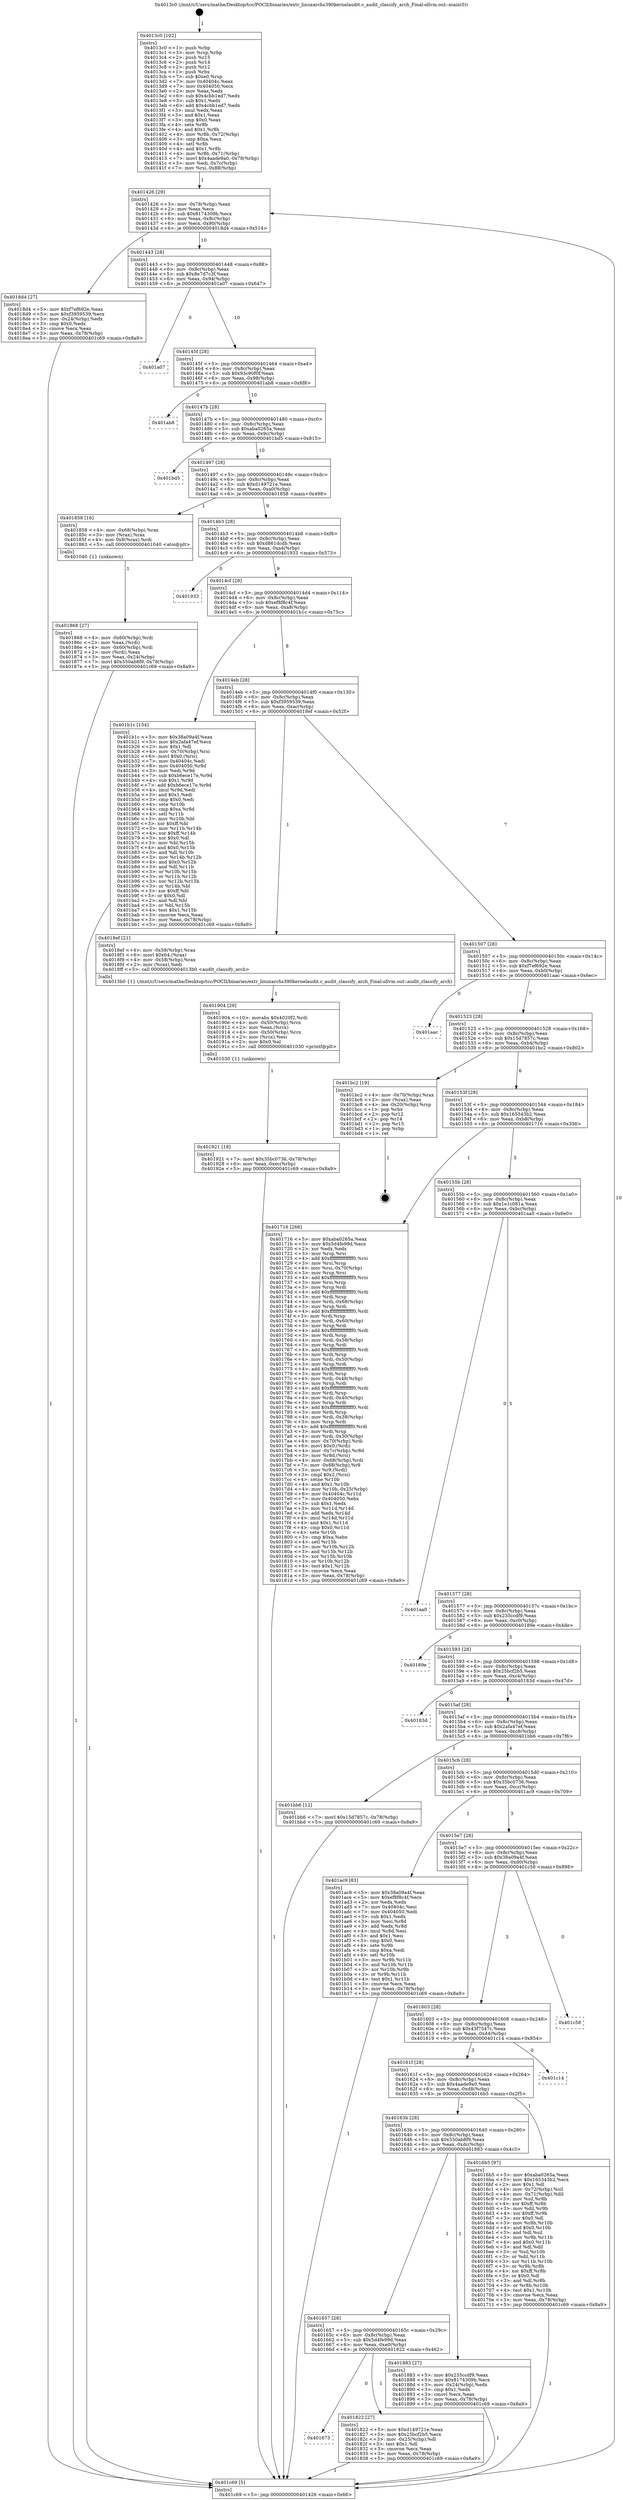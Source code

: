 digraph "0x4013c0" {
  label = "0x4013c0 (/mnt/c/Users/mathe/Desktop/tcc/POCII/binaries/extr_linuxarchs390kernelaudit.c_audit_classify_arch_Final-ollvm.out::main(0))"
  labelloc = "t"
  node[shape=record]

  Entry [label="",width=0.3,height=0.3,shape=circle,fillcolor=black,style=filled]
  "0x401426" [label="{
     0x401426 [29]\l
     | [instrs]\l
     &nbsp;&nbsp;0x401426 \<+3\>: mov -0x78(%rbp),%eax\l
     &nbsp;&nbsp;0x401429 \<+2\>: mov %eax,%ecx\l
     &nbsp;&nbsp;0x40142b \<+6\>: sub $0x8174309b,%ecx\l
     &nbsp;&nbsp;0x401431 \<+6\>: mov %eax,-0x8c(%rbp)\l
     &nbsp;&nbsp;0x401437 \<+6\>: mov %ecx,-0x90(%rbp)\l
     &nbsp;&nbsp;0x40143d \<+6\>: je 00000000004018d4 \<main+0x514\>\l
  }"]
  "0x4018d4" [label="{
     0x4018d4 [27]\l
     | [instrs]\l
     &nbsp;&nbsp;0x4018d4 \<+5\>: mov $0xf7ef692e,%eax\l
     &nbsp;&nbsp;0x4018d9 \<+5\>: mov $0xf3959539,%ecx\l
     &nbsp;&nbsp;0x4018de \<+3\>: mov -0x24(%rbp),%edx\l
     &nbsp;&nbsp;0x4018e1 \<+3\>: cmp $0x0,%edx\l
     &nbsp;&nbsp;0x4018e4 \<+3\>: cmove %ecx,%eax\l
     &nbsp;&nbsp;0x4018e7 \<+3\>: mov %eax,-0x78(%rbp)\l
     &nbsp;&nbsp;0x4018ea \<+5\>: jmp 0000000000401c69 \<main+0x8a9\>\l
  }"]
  "0x401443" [label="{
     0x401443 [28]\l
     | [instrs]\l
     &nbsp;&nbsp;0x401443 \<+5\>: jmp 0000000000401448 \<main+0x88\>\l
     &nbsp;&nbsp;0x401448 \<+6\>: mov -0x8c(%rbp),%eax\l
     &nbsp;&nbsp;0x40144e \<+5\>: sub $0x8e7d7c3f,%eax\l
     &nbsp;&nbsp;0x401453 \<+6\>: mov %eax,-0x94(%rbp)\l
     &nbsp;&nbsp;0x401459 \<+6\>: je 0000000000401a07 \<main+0x647\>\l
  }"]
  Exit [label="",width=0.3,height=0.3,shape=circle,fillcolor=black,style=filled,peripheries=2]
  "0x401a07" [label="{
     0x401a07\l
  }", style=dashed]
  "0x40145f" [label="{
     0x40145f [28]\l
     | [instrs]\l
     &nbsp;&nbsp;0x40145f \<+5\>: jmp 0000000000401464 \<main+0xa4\>\l
     &nbsp;&nbsp;0x401464 \<+6\>: mov -0x8c(%rbp),%eax\l
     &nbsp;&nbsp;0x40146a \<+5\>: sub $0x93c90f0f,%eax\l
     &nbsp;&nbsp;0x40146f \<+6\>: mov %eax,-0x98(%rbp)\l
     &nbsp;&nbsp;0x401475 \<+6\>: je 0000000000401ab8 \<main+0x6f8\>\l
  }"]
  "0x401921" [label="{
     0x401921 [18]\l
     | [instrs]\l
     &nbsp;&nbsp;0x401921 \<+7\>: movl $0x35bc0736,-0x78(%rbp)\l
     &nbsp;&nbsp;0x401928 \<+6\>: mov %eax,-0xec(%rbp)\l
     &nbsp;&nbsp;0x40192e \<+5\>: jmp 0000000000401c69 \<main+0x8a9\>\l
  }"]
  "0x401ab8" [label="{
     0x401ab8\l
  }", style=dashed]
  "0x40147b" [label="{
     0x40147b [28]\l
     | [instrs]\l
     &nbsp;&nbsp;0x40147b \<+5\>: jmp 0000000000401480 \<main+0xc0\>\l
     &nbsp;&nbsp;0x401480 \<+6\>: mov -0x8c(%rbp),%eax\l
     &nbsp;&nbsp;0x401486 \<+5\>: sub $0xaba0265a,%eax\l
     &nbsp;&nbsp;0x40148b \<+6\>: mov %eax,-0x9c(%rbp)\l
     &nbsp;&nbsp;0x401491 \<+6\>: je 0000000000401bd5 \<main+0x815\>\l
  }"]
  "0x401904" [label="{
     0x401904 [29]\l
     | [instrs]\l
     &nbsp;&nbsp;0x401904 \<+10\>: movabs $0x4020f2,%rdi\l
     &nbsp;&nbsp;0x40190e \<+4\>: mov -0x50(%rbp),%rcx\l
     &nbsp;&nbsp;0x401912 \<+2\>: mov %eax,(%rcx)\l
     &nbsp;&nbsp;0x401914 \<+4\>: mov -0x50(%rbp),%rcx\l
     &nbsp;&nbsp;0x401918 \<+2\>: mov (%rcx),%esi\l
     &nbsp;&nbsp;0x40191a \<+2\>: mov $0x0,%al\l
     &nbsp;&nbsp;0x40191c \<+5\>: call 0000000000401030 \<printf@plt\>\l
     | [calls]\l
     &nbsp;&nbsp;0x401030 \{1\} (unknown)\l
  }"]
  "0x401bd5" [label="{
     0x401bd5\l
  }", style=dashed]
  "0x401497" [label="{
     0x401497 [28]\l
     | [instrs]\l
     &nbsp;&nbsp;0x401497 \<+5\>: jmp 000000000040149c \<main+0xdc\>\l
     &nbsp;&nbsp;0x40149c \<+6\>: mov -0x8c(%rbp),%eax\l
     &nbsp;&nbsp;0x4014a2 \<+5\>: sub $0xd149721e,%eax\l
     &nbsp;&nbsp;0x4014a7 \<+6\>: mov %eax,-0xa0(%rbp)\l
     &nbsp;&nbsp;0x4014ad \<+6\>: je 0000000000401858 \<main+0x498\>\l
  }"]
  "0x401868" [label="{
     0x401868 [27]\l
     | [instrs]\l
     &nbsp;&nbsp;0x401868 \<+4\>: mov -0x60(%rbp),%rdi\l
     &nbsp;&nbsp;0x40186c \<+2\>: mov %eax,(%rdi)\l
     &nbsp;&nbsp;0x40186e \<+4\>: mov -0x60(%rbp),%rdi\l
     &nbsp;&nbsp;0x401872 \<+2\>: mov (%rdi),%eax\l
     &nbsp;&nbsp;0x401874 \<+3\>: mov %eax,-0x24(%rbp)\l
     &nbsp;&nbsp;0x401877 \<+7\>: movl $0x550ab8f9,-0x78(%rbp)\l
     &nbsp;&nbsp;0x40187e \<+5\>: jmp 0000000000401c69 \<main+0x8a9\>\l
  }"]
  "0x401858" [label="{
     0x401858 [16]\l
     | [instrs]\l
     &nbsp;&nbsp;0x401858 \<+4\>: mov -0x68(%rbp),%rax\l
     &nbsp;&nbsp;0x40185c \<+3\>: mov (%rax),%rax\l
     &nbsp;&nbsp;0x40185f \<+4\>: mov 0x8(%rax),%rdi\l
     &nbsp;&nbsp;0x401863 \<+5\>: call 0000000000401040 \<atoi@plt\>\l
     | [calls]\l
     &nbsp;&nbsp;0x401040 \{1\} (unknown)\l
  }"]
  "0x4014b3" [label="{
     0x4014b3 [28]\l
     | [instrs]\l
     &nbsp;&nbsp;0x4014b3 \<+5\>: jmp 00000000004014b8 \<main+0xf8\>\l
     &nbsp;&nbsp;0x4014b8 \<+6\>: mov -0x8c(%rbp),%eax\l
     &nbsp;&nbsp;0x4014be \<+5\>: sub $0xd861dcdb,%eax\l
     &nbsp;&nbsp;0x4014c3 \<+6\>: mov %eax,-0xa4(%rbp)\l
     &nbsp;&nbsp;0x4014c9 \<+6\>: je 0000000000401933 \<main+0x573\>\l
  }"]
  "0x401673" [label="{
     0x401673\l
  }", style=dashed]
  "0x401933" [label="{
     0x401933\l
  }", style=dashed]
  "0x4014cf" [label="{
     0x4014cf [28]\l
     | [instrs]\l
     &nbsp;&nbsp;0x4014cf \<+5\>: jmp 00000000004014d4 \<main+0x114\>\l
     &nbsp;&nbsp;0x4014d4 \<+6\>: mov -0x8c(%rbp),%eax\l
     &nbsp;&nbsp;0x4014da \<+5\>: sub $0xef8f8c4f,%eax\l
     &nbsp;&nbsp;0x4014df \<+6\>: mov %eax,-0xa8(%rbp)\l
     &nbsp;&nbsp;0x4014e5 \<+6\>: je 0000000000401b1c \<main+0x75c\>\l
  }"]
  "0x401822" [label="{
     0x401822 [27]\l
     | [instrs]\l
     &nbsp;&nbsp;0x401822 \<+5\>: mov $0xd149721e,%eax\l
     &nbsp;&nbsp;0x401827 \<+5\>: mov $0x25bcf2b5,%ecx\l
     &nbsp;&nbsp;0x40182c \<+3\>: mov -0x25(%rbp),%dl\l
     &nbsp;&nbsp;0x40182f \<+3\>: test $0x1,%dl\l
     &nbsp;&nbsp;0x401832 \<+3\>: cmovne %ecx,%eax\l
     &nbsp;&nbsp;0x401835 \<+3\>: mov %eax,-0x78(%rbp)\l
     &nbsp;&nbsp;0x401838 \<+5\>: jmp 0000000000401c69 \<main+0x8a9\>\l
  }"]
  "0x401b1c" [label="{
     0x401b1c [154]\l
     | [instrs]\l
     &nbsp;&nbsp;0x401b1c \<+5\>: mov $0x38a09a4f,%eax\l
     &nbsp;&nbsp;0x401b21 \<+5\>: mov $0x2afa47ef,%ecx\l
     &nbsp;&nbsp;0x401b26 \<+2\>: mov $0x1,%dl\l
     &nbsp;&nbsp;0x401b28 \<+4\>: mov -0x70(%rbp),%rsi\l
     &nbsp;&nbsp;0x401b2c \<+6\>: movl $0x0,(%rsi)\l
     &nbsp;&nbsp;0x401b32 \<+7\>: mov 0x40404c,%edi\l
     &nbsp;&nbsp;0x401b39 \<+8\>: mov 0x404050,%r8d\l
     &nbsp;&nbsp;0x401b41 \<+3\>: mov %edi,%r9d\l
     &nbsp;&nbsp;0x401b44 \<+7\>: sub $0xb6ece17e,%r9d\l
     &nbsp;&nbsp;0x401b4b \<+4\>: sub $0x1,%r9d\l
     &nbsp;&nbsp;0x401b4f \<+7\>: add $0xb6ece17e,%r9d\l
     &nbsp;&nbsp;0x401b56 \<+4\>: imul %r9d,%edi\l
     &nbsp;&nbsp;0x401b5a \<+3\>: and $0x1,%edi\l
     &nbsp;&nbsp;0x401b5d \<+3\>: cmp $0x0,%edi\l
     &nbsp;&nbsp;0x401b60 \<+4\>: sete %r10b\l
     &nbsp;&nbsp;0x401b64 \<+4\>: cmp $0xa,%r8d\l
     &nbsp;&nbsp;0x401b68 \<+4\>: setl %r11b\l
     &nbsp;&nbsp;0x401b6c \<+3\>: mov %r10b,%bl\l
     &nbsp;&nbsp;0x401b6f \<+3\>: xor $0xff,%bl\l
     &nbsp;&nbsp;0x401b72 \<+3\>: mov %r11b,%r14b\l
     &nbsp;&nbsp;0x401b75 \<+4\>: xor $0xff,%r14b\l
     &nbsp;&nbsp;0x401b79 \<+3\>: xor $0x0,%dl\l
     &nbsp;&nbsp;0x401b7c \<+3\>: mov %bl,%r15b\l
     &nbsp;&nbsp;0x401b7f \<+4\>: and $0x0,%r15b\l
     &nbsp;&nbsp;0x401b83 \<+3\>: and %dl,%r10b\l
     &nbsp;&nbsp;0x401b86 \<+3\>: mov %r14b,%r12b\l
     &nbsp;&nbsp;0x401b89 \<+4\>: and $0x0,%r12b\l
     &nbsp;&nbsp;0x401b8d \<+3\>: and %dl,%r11b\l
     &nbsp;&nbsp;0x401b90 \<+3\>: or %r10b,%r15b\l
     &nbsp;&nbsp;0x401b93 \<+3\>: or %r11b,%r12b\l
     &nbsp;&nbsp;0x401b96 \<+3\>: xor %r12b,%r15b\l
     &nbsp;&nbsp;0x401b99 \<+3\>: or %r14b,%bl\l
     &nbsp;&nbsp;0x401b9c \<+3\>: xor $0xff,%bl\l
     &nbsp;&nbsp;0x401b9f \<+3\>: or $0x0,%dl\l
     &nbsp;&nbsp;0x401ba2 \<+2\>: and %dl,%bl\l
     &nbsp;&nbsp;0x401ba4 \<+3\>: or %bl,%r15b\l
     &nbsp;&nbsp;0x401ba7 \<+4\>: test $0x1,%r15b\l
     &nbsp;&nbsp;0x401bab \<+3\>: cmovne %ecx,%eax\l
     &nbsp;&nbsp;0x401bae \<+3\>: mov %eax,-0x78(%rbp)\l
     &nbsp;&nbsp;0x401bb1 \<+5\>: jmp 0000000000401c69 \<main+0x8a9\>\l
  }"]
  "0x4014eb" [label="{
     0x4014eb [28]\l
     | [instrs]\l
     &nbsp;&nbsp;0x4014eb \<+5\>: jmp 00000000004014f0 \<main+0x130\>\l
     &nbsp;&nbsp;0x4014f0 \<+6\>: mov -0x8c(%rbp),%eax\l
     &nbsp;&nbsp;0x4014f6 \<+5\>: sub $0xf3959539,%eax\l
     &nbsp;&nbsp;0x4014fb \<+6\>: mov %eax,-0xac(%rbp)\l
     &nbsp;&nbsp;0x401501 \<+6\>: je 00000000004018ef \<main+0x52f\>\l
  }"]
  "0x401657" [label="{
     0x401657 [28]\l
     | [instrs]\l
     &nbsp;&nbsp;0x401657 \<+5\>: jmp 000000000040165c \<main+0x29c\>\l
     &nbsp;&nbsp;0x40165c \<+6\>: mov -0x8c(%rbp),%eax\l
     &nbsp;&nbsp;0x401662 \<+5\>: sub $0x5d4fe99d,%eax\l
     &nbsp;&nbsp;0x401667 \<+6\>: mov %eax,-0xe0(%rbp)\l
     &nbsp;&nbsp;0x40166d \<+6\>: je 0000000000401822 \<main+0x462\>\l
  }"]
  "0x4018ef" [label="{
     0x4018ef [21]\l
     | [instrs]\l
     &nbsp;&nbsp;0x4018ef \<+4\>: mov -0x58(%rbp),%rax\l
     &nbsp;&nbsp;0x4018f3 \<+6\>: movl $0x64,(%rax)\l
     &nbsp;&nbsp;0x4018f9 \<+4\>: mov -0x58(%rbp),%rax\l
     &nbsp;&nbsp;0x4018fd \<+2\>: mov (%rax),%edi\l
     &nbsp;&nbsp;0x4018ff \<+5\>: call 00000000004013b0 \<audit_classify_arch\>\l
     | [calls]\l
     &nbsp;&nbsp;0x4013b0 \{1\} (/mnt/c/Users/mathe/Desktop/tcc/POCII/binaries/extr_linuxarchs390kernelaudit.c_audit_classify_arch_Final-ollvm.out::audit_classify_arch)\l
  }"]
  "0x401507" [label="{
     0x401507 [28]\l
     | [instrs]\l
     &nbsp;&nbsp;0x401507 \<+5\>: jmp 000000000040150c \<main+0x14c\>\l
     &nbsp;&nbsp;0x40150c \<+6\>: mov -0x8c(%rbp),%eax\l
     &nbsp;&nbsp;0x401512 \<+5\>: sub $0xf7ef692e,%eax\l
     &nbsp;&nbsp;0x401517 \<+6\>: mov %eax,-0xb0(%rbp)\l
     &nbsp;&nbsp;0x40151d \<+6\>: je 0000000000401aac \<main+0x6ec\>\l
  }"]
  "0x401883" [label="{
     0x401883 [27]\l
     | [instrs]\l
     &nbsp;&nbsp;0x401883 \<+5\>: mov $0x235ccdf9,%eax\l
     &nbsp;&nbsp;0x401888 \<+5\>: mov $0x8174309b,%ecx\l
     &nbsp;&nbsp;0x40188d \<+3\>: mov -0x24(%rbp),%edx\l
     &nbsp;&nbsp;0x401890 \<+3\>: cmp $0x1,%edx\l
     &nbsp;&nbsp;0x401893 \<+3\>: cmovl %ecx,%eax\l
     &nbsp;&nbsp;0x401896 \<+3\>: mov %eax,-0x78(%rbp)\l
     &nbsp;&nbsp;0x401899 \<+5\>: jmp 0000000000401c69 \<main+0x8a9\>\l
  }"]
  "0x401aac" [label="{
     0x401aac\l
  }", style=dashed]
  "0x401523" [label="{
     0x401523 [28]\l
     | [instrs]\l
     &nbsp;&nbsp;0x401523 \<+5\>: jmp 0000000000401528 \<main+0x168\>\l
     &nbsp;&nbsp;0x401528 \<+6\>: mov -0x8c(%rbp),%eax\l
     &nbsp;&nbsp;0x40152e \<+5\>: sub $0x15d7857c,%eax\l
     &nbsp;&nbsp;0x401533 \<+6\>: mov %eax,-0xb4(%rbp)\l
     &nbsp;&nbsp;0x401539 \<+6\>: je 0000000000401bc2 \<main+0x802\>\l
  }"]
  "0x4013c0" [label="{
     0x4013c0 [102]\l
     | [instrs]\l
     &nbsp;&nbsp;0x4013c0 \<+1\>: push %rbp\l
     &nbsp;&nbsp;0x4013c1 \<+3\>: mov %rsp,%rbp\l
     &nbsp;&nbsp;0x4013c4 \<+2\>: push %r15\l
     &nbsp;&nbsp;0x4013c6 \<+2\>: push %r14\l
     &nbsp;&nbsp;0x4013c8 \<+2\>: push %r12\l
     &nbsp;&nbsp;0x4013ca \<+1\>: push %rbx\l
     &nbsp;&nbsp;0x4013cb \<+7\>: sub $0xe0,%rsp\l
     &nbsp;&nbsp;0x4013d2 \<+7\>: mov 0x40404c,%eax\l
     &nbsp;&nbsp;0x4013d9 \<+7\>: mov 0x404050,%ecx\l
     &nbsp;&nbsp;0x4013e0 \<+2\>: mov %eax,%edx\l
     &nbsp;&nbsp;0x4013e2 \<+6\>: sub $0x4cbb1ed7,%edx\l
     &nbsp;&nbsp;0x4013e8 \<+3\>: sub $0x1,%edx\l
     &nbsp;&nbsp;0x4013eb \<+6\>: add $0x4cbb1ed7,%edx\l
     &nbsp;&nbsp;0x4013f1 \<+3\>: imul %edx,%eax\l
     &nbsp;&nbsp;0x4013f4 \<+3\>: and $0x1,%eax\l
     &nbsp;&nbsp;0x4013f7 \<+3\>: cmp $0x0,%eax\l
     &nbsp;&nbsp;0x4013fa \<+4\>: sete %r8b\l
     &nbsp;&nbsp;0x4013fe \<+4\>: and $0x1,%r8b\l
     &nbsp;&nbsp;0x401402 \<+4\>: mov %r8b,-0x72(%rbp)\l
     &nbsp;&nbsp;0x401406 \<+3\>: cmp $0xa,%ecx\l
     &nbsp;&nbsp;0x401409 \<+4\>: setl %r8b\l
     &nbsp;&nbsp;0x40140d \<+4\>: and $0x1,%r8b\l
     &nbsp;&nbsp;0x401411 \<+4\>: mov %r8b,-0x71(%rbp)\l
     &nbsp;&nbsp;0x401415 \<+7\>: movl $0x4aade9a0,-0x78(%rbp)\l
     &nbsp;&nbsp;0x40141c \<+3\>: mov %edi,-0x7c(%rbp)\l
     &nbsp;&nbsp;0x40141f \<+7\>: mov %rsi,-0x88(%rbp)\l
  }"]
  "0x401bc2" [label="{
     0x401bc2 [19]\l
     | [instrs]\l
     &nbsp;&nbsp;0x401bc2 \<+4\>: mov -0x70(%rbp),%rax\l
     &nbsp;&nbsp;0x401bc6 \<+2\>: mov (%rax),%eax\l
     &nbsp;&nbsp;0x401bc8 \<+4\>: lea -0x20(%rbp),%rsp\l
     &nbsp;&nbsp;0x401bcc \<+1\>: pop %rbx\l
     &nbsp;&nbsp;0x401bcd \<+2\>: pop %r12\l
     &nbsp;&nbsp;0x401bcf \<+2\>: pop %r14\l
     &nbsp;&nbsp;0x401bd1 \<+2\>: pop %r15\l
     &nbsp;&nbsp;0x401bd3 \<+1\>: pop %rbp\l
     &nbsp;&nbsp;0x401bd4 \<+1\>: ret\l
  }"]
  "0x40153f" [label="{
     0x40153f [28]\l
     | [instrs]\l
     &nbsp;&nbsp;0x40153f \<+5\>: jmp 0000000000401544 \<main+0x184\>\l
     &nbsp;&nbsp;0x401544 \<+6\>: mov -0x8c(%rbp),%eax\l
     &nbsp;&nbsp;0x40154a \<+5\>: sub $0x165343b2,%eax\l
     &nbsp;&nbsp;0x40154f \<+6\>: mov %eax,-0xb8(%rbp)\l
     &nbsp;&nbsp;0x401555 \<+6\>: je 0000000000401716 \<main+0x356\>\l
  }"]
  "0x401c69" [label="{
     0x401c69 [5]\l
     | [instrs]\l
     &nbsp;&nbsp;0x401c69 \<+5\>: jmp 0000000000401426 \<main+0x66\>\l
  }"]
  "0x401716" [label="{
     0x401716 [268]\l
     | [instrs]\l
     &nbsp;&nbsp;0x401716 \<+5\>: mov $0xaba0265a,%eax\l
     &nbsp;&nbsp;0x40171b \<+5\>: mov $0x5d4fe99d,%ecx\l
     &nbsp;&nbsp;0x401720 \<+2\>: xor %edx,%edx\l
     &nbsp;&nbsp;0x401722 \<+3\>: mov %rsp,%rsi\l
     &nbsp;&nbsp;0x401725 \<+4\>: add $0xfffffffffffffff0,%rsi\l
     &nbsp;&nbsp;0x401729 \<+3\>: mov %rsi,%rsp\l
     &nbsp;&nbsp;0x40172c \<+4\>: mov %rsi,-0x70(%rbp)\l
     &nbsp;&nbsp;0x401730 \<+3\>: mov %rsp,%rsi\l
     &nbsp;&nbsp;0x401733 \<+4\>: add $0xfffffffffffffff0,%rsi\l
     &nbsp;&nbsp;0x401737 \<+3\>: mov %rsi,%rsp\l
     &nbsp;&nbsp;0x40173a \<+3\>: mov %rsp,%rdi\l
     &nbsp;&nbsp;0x40173d \<+4\>: add $0xfffffffffffffff0,%rdi\l
     &nbsp;&nbsp;0x401741 \<+3\>: mov %rdi,%rsp\l
     &nbsp;&nbsp;0x401744 \<+4\>: mov %rdi,-0x68(%rbp)\l
     &nbsp;&nbsp;0x401748 \<+3\>: mov %rsp,%rdi\l
     &nbsp;&nbsp;0x40174b \<+4\>: add $0xfffffffffffffff0,%rdi\l
     &nbsp;&nbsp;0x40174f \<+3\>: mov %rdi,%rsp\l
     &nbsp;&nbsp;0x401752 \<+4\>: mov %rdi,-0x60(%rbp)\l
     &nbsp;&nbsp;0x401756 \<+3\>: mov %rsp,%rdi\l
     &nbsp;&nbsp;0x401759 \<+4\>: add $0xfffffffffffffff0,%rdi\l
     &nbsp;&nbsp;0x40175d \<+3\>: mov %rdi,%rsp\l
     &nbsp;&nbsp;0x401760 \<+4\>: mov %rdi,-0x58(%rbp)\l
     &nbsp;&nbsp;0x401764 \<+3\>: mov %rsp,%rdi\l
     &nbsp;&nbsp;0x401767 \<+4\>: add $0xfffffffffffffff0,%rdi\l
     &nbsp;&nbsp;0x40176b \<+3\>: mov %rdi,%rsp\l
     &nbsp;&nbsp;0x40176e \<+4\>: mov %rdi,-0x50(%rbp)\l
     &nbsp;&nbsp;0x401772 \<+3\>: mov %rsp,%rdi\l
     &nbsp;&nbsp;0x401775 \<+4\>: add $0xfffffffffffffff0,%rdi\l
     &nbsp;&nbsp;0x401779 \<+3\>: mov %rdi,%rsp\l
     &nbsp;&nbsp;0x40177c \<+4\>: mov %rdi,-0x48(%rbp)\l
     &nbsp;&nbsp;0x401780 \<+3\>: mov %rsp,%rdi\l
     &nbsp;&nbsp;0x401783 \<+4\>: add $0xfffffffffffffff0,%rdi\l
     &nbsp;&nbsp;0x401787 \<+3\>: mov %rdi,%rsp\l
     &nbsp;&nbsp;0x40178a \<+4\>: mov %rdi,-0x40(%rbp)\l
     &nbsp;&nbsp;0x40178e \<+3\>: mov %rsp,%rdi\l
     &nbsp;&nbsp;0x401791 \<+4\>: add $0xfffffffffffffff0,%rdi\l
     &nbsp;&nbsp;0x401795 \<+3\>: mov %rdi,%rsp\l
     &nbsp;&nbsp;0x401798 \<+4\>: mov %rdi,-0x38(%rbp)\l
     &nbsp;&nbsp;0x40179c \<+3\>: mov %rsp,%rdi\l
     &nbsp;&nbsp;0x40179f \<+4\>: add $0xfffffffffffffff0,%rdi\l
     &nbsp;&nbsp;0x4017a3 \<+3\>: mov %rdi,%rsp\l
     &nbsp;&nbsp;0x4017a6 \<+4\>: mov %rdi,-0x30(%rbp)\l
     &nbsp;&nbsp;0x4017aa \<+4\>: mov -0x70(%rbp),%rdi\l
     &nbsp;&nbsp;0x4017ae \<+6\>: movl $0x0,(%rdi)\l
     &nbsp;&nbsp;0x4017b4 \<+4\>: mov -0x7c(%rbp),%r8d\l
     &nbsp;&nbsp;0x4017b8 \<+3\>: mov %r8d,(%rsi)\l
     &nbsp;&nbsp;0x4017bb \<+4\>: mov -0x68(%rbp),%rdi\l
     &nbsp;&nbsp;0x4017bf \<+7\>: mov -0x88(%rbp),%r9\l
     &nbsp;&nbsp;0x4017c6 \<+3\>: mov %r9,(%rdi)\l
     &nbsp;&nbsp;0x4017c9 \<+3\>: cmpl $0x2,(%rsi)\l
     &nbsp;&nbsp;0x4017cc \<+4\>: setne %r10b\l
     &nbsp;&nbsp;0x4017d0 \<+4\>: and $0x1,%r10b\l
     &nbsp;&nbsp;0x4017d4 \<+4\>: mov %r10b,-0x25(%rbp)\l
     &nbsp;&nbsp;0x4017d8 \<+8\>: mov 0x40404c,%r11d\l
     &nbsp;&nbsp;0x4017e0 \<+7\>: mov 0x404050,%ebx\l
     &nbsp;&nbsp;0x4017e7 \<+3\>: sub $0x1,%edx\l
     &nbsp;&nbsp;0x4017ea \<+3\>: mov %r11d,%r14d\l
     &nbsp;&nbsp;0x4017ed \<+3\>: add %edx,%r14d\l
     &nbsp;&nbsp;0x4017f0 \<+4\>: imul %r14d,%r11d\l
     &nbsp;&nbsp;0x4017f4 \<+4\>: and $0x1,%r11d\l
     &nbsp;&nbsp;0x4017f8 \<+4\>: cmp $0x0,%r11d\l
     &nbsp;&nbsp;0x4017fc \<+4\>: sete %r10b\l
     &nbsp;&nbsp;0x401800 \<+3\>: cmp $0xa,%ebx\l
     &nbsp;&nbsp;0x401803 \<+4\>: setl %r15b\l
     &nbsp;&nbsp;0x401807 \<+3\>: mov %r10b,%r12b\l
     &nbsp;&nbsp;0x40180a \<+3\>: and %r15b,%r12b\l
     &nbsp;&nbsp;0x40180d \<+3\>: xor %r15b,%r10b\l
     &nbsp;&nbsp;0x401810 \<+3\>: or %r10b,%r12b\l
     &nbsp;&nbsp;0x401813 \<+4\>: test $0x1,%r12b\l
     &nbsp;&nbsp;0x401817 \<+3\>: cmovne %ecx,%eax\l
     &nbsp;&nbsp;0x40181a \<+3\>: mov %eax,-0x78(%rbp)\l
     &nbsp;&nbsp;0x40181d \<+5\>: jmp 0000000000401c69 \<main+0x8a9\>\l
  }"]
  "0x40155b" [label="{
     0x40155b [28]\l
     | [instrs]\l
     &nbsp;&nbsp;0x40155b \<+5\>: jmp 0000000000401560 \<main+0x1a0\>\l
     &nbsp;&nbsp;0x401560 \<+6\>: mov -0x8c(%rbp),%eax\l
     &nbsp;&nbsp;0x401566 \<+5\>: sub $0x1e1c081a,%eax\l
     &nbsp;&nbsp;0x40156b \<+6\>: mov %eax,-0xbc(%rbp)\l
     &nbsp;&nbsp;0x401571 \<+6\>: je 0000000000401aa0 \<main+0x6e0\>\l
  }"]
  "0x40163b" [label="{
     0x40163b [28]\l
     | [instrs]\l
     &nbsp;&nbsp;0x40163b \<+5\>: jmp 0000000000401640 \<main+0x280\>\l
     &nbsp;&nbsp;0x401640 \<+6\>: mov -0x8c(%rbp),%eax\l
     &nbsp;&nbsp;0x401646 \<+5\>: sub $0x550ab8f9,%eax\l
     &nbsp;&nbsp;0x40164b \<+6\>: mov %eax,-0xdc(%rbp)\l
     &nbsp;&nbsp;0x401651 \<+6\>: je 0000000000401883 \<main+0x4c3\>\l
  }"]
  "0x401aa0" [label="{
     0x401aa0\l
  }", style=dashed]
  "0x401577" [label="{
     0x401577 [28]\l
     | [instrs]\l
     &nbsp;&nbsp;0x401577 \<+5\>: jmp 000000000040157c \<main+0x1bc\>\l
     &nbsp;&nbsp;0x40157c \<+6\>: mov -0x8c(%rbp),%eax\l
     &nbsp;&nbsp;0x401582 \<+5\>: sub $0x235ccdf9,%eax\l
     &nbsp;&nbsp;0x401587 \<+6\>: mov %eax,-0xc0(%rbp)\l
     &nbsp;&nbsp;0x40158d \<+6\>: je 000000000040189e \<main+0x4de\>\l
  }"]
  "0x4016b5" [label="{
     0x4016b5 [97]\l
     | [instrs]\l
     &nbsp;&nbsp;0x4016b5 \<+5\>: mov $0xaba0265a,%eax\l
     &nbsp;&nbsp;0x4016ba \<+5\>: mov $0x165343b2,%ecx\l
     &nbsp;&nbsp;0x4016bf \<+2\>: mov $0x1,%dl\l
     &nbsp;&nbsp;0x4016c1 \<+4\>: mov -0x72(%rbp),%sil\l
     &nbsp;&nbsp;0x4016c5 \<+4\>: mov -0x71(%rbp),%dil\l
     &nbsp;&nbsp;0x4016c9 \<+3\>: mov %sil,%r8b\l
     &nbsp;&nbsp;0x4016cc \<+4\>: xor $0xff,%r8b\l
     &nbsp;&nbsp;0x4016d0 \<+3\>: mov %dil,%r9b\l
     &nbsp;&nbsp;0x4016d3 \<+4\>: xor $0xff,%r9b\l
     &nbsp;&nbsp;0x4016d7 \<+3\>: xor $0x0,%dl\l
     &nbsp;&nbsp;0x4016da \<+3\>: mov %r8b,%r10b\l
     &nbsp;&nbsp;0x4016dd \<+4\>: and $0x0,%r10b\l
     &nbsp;&nbsp;0x4016e1 \<+3\>: and %dl,%sil\l
     &nbsp;&nbsp;0x4016e4 \<+3\>: mov %r9b,%r11b\l
     &nbsp;&nbsp;0x4016e7 \<+4\>: and $0x0,%r11b\l
     &nbsp;&nbsp;0x4016eb \<+3\>: and %dl,%dil\l
     &nbsp;&nbsp;0x4016ee \<+3\>: or %sil,%r10b\l
     &nbsp;&nbsp;0x4016f1 \<+3\>: or %dil,%r11b\l
     &nbsp;&nbsp;0x4016f4 \<+3\>: xor %r11b,%r10b\l
     &nbsp;&nbsp;0x4016f7 \<+3\>: or %r9b,%r8b\l
     &nbsp;&nbsp;0x4016fa \<+4\>: xor $0xff,%r8b\l
     &nbsp;&nbsp;0x4016fe \<+3\>: or $0x0,%dl\l
     &nbsp;&nbsp;0x401701 \<+3\>: and %dl,%r8b\l
     &nbsp;&nbsp;0x401704 \<+3\>: or %r8b,%r10b\l
     &nbsp;&nbsp;0x401707 \<+4\>: test $0x1,%r10b\l
     &nbsp;&nbsp;0x40170b \<+3\>: cmovne %ecx,%eax\l
     &nbsp;&nbsp;0x40170e \<+3\>: mov %eax,-0x78(%rbp)\l
     &nbsp;&nbsp;0x401711 \<+5\>: jmp 0000000000401c69 \<main+0x8a9\>\l
  }"]
  "0x40189e" [label="{
     0x40189e\l
  }", style=dashed]
  "0x401593" [label="{
     0x401593 [28]\l
     | [instrs]\l
     &nbsp;&nbsp;0x401593 \<+5\>: jmp 0000000000401598 \<main+0x1d8\>\l
     &nbsp;&nbsp;0x401598 \<+6\>: mov -0x8c(%rbp),%eax\l
     &nbsp;&nbsp;0x40159e \<+5\>: sub $0x25bcf2b5,%eax\l
     &nbsp;&nbsp;0x4015a3 \<+6\>: mov %eax,-0xc4(%rbp)\l
     &nbsp;&nbsp;0x4015a9 \<+6\>: je 000000000040183d \<main+0x47d\>\l
  }"]
  "0x40161f" [label="{
     0x40161f [28]\l
     | [instrs]\l
     &nbsp;&nbsp;0x40161f \<+5\>: jmp 0000000000401624 \<main+0x264\>\l
     &nbsp;&nbsp;0x401624 \<+6\>: mov -0x8c(%rbp),%eax\l
     &nbsp;&nbsp;0x40162a \<+5\>: sub $0x4aade9a0,%eax\l
     &nbsp;&nbsp;0x40162f \<+6\>: mov %eax,-0xd8(%rbp)\l
     &nbsp;&nbsp;0x401635 \<+6\>: je 00000000004016b5 \<main+0x2f5\>\l
  }"]
  "0x40183d" [label="{
     0x40183d\l
  }", style=dashed]
  "0x4015af" [label="{
     0x4015af [28]\l
     | [instrs]\l
     &nbsp;&nbsp;0x4015af \<+5\>: jmp 00000000004015b4 \<main+0x1f4\>\l
     &nbsp;&nbsp;0x4015b4 \<+6\>: mov -0x8c(%rbp),%eax\l
     &nbsp;&nbsp;0x4015ba \<+5\>: sub $0x2afa47ef,%eax\l
     &nbsp;&nbsp;0x4015bf \<+6\>: mov %eax,-0xc8(%rbp)\l
     &nbsp;&nbsp;0x4015c5 \<+6\>: je 0000000000401bb6 \<main+0x7f6\>\l
  }"]
  "0x401c14" [label="{
     0x401c14\l
  }", style=dashed]
  "0x401bb6" [label="{
     0x401bb6 [12]\l
     | [instrs]\l
     &nbsp;&nbsp;0x401bb6 \<+7\>: movl $0x15d7857c,-0x78(%rbp)\l
     &nbsp;&nbsp;0x401bbd \<+5\>: jmp 0000000000401c69 \<main+0x8a9\>\l
  }"]
  "0x4015cb" [label="{
     0x4015cb [28]\l
     | [instrs]\l
     &nbsp;&nbsp;0x4015cb \<+5\>: jmp 00000000004015d0 \<main+0x210\>\l
     &nbsp;&nbsp;0x4015d0 \<+6\>: mov -0x8c(%rbp),%eax\l
     &nbsp;&nbsp;0x4015d6 \<+5\>: sub $0x35bc0736,%eax\l
     &nbsp;&nbsp;0x4015db \<+6\>: mov %eax,-0xcc(%rbp)\l
     &nbsp;&nbsp;0x4015e1 \<+6\>: je 0000000000401ac9 \<main+0x709\>\l
  }"]
  "0x401603" [label="{
     0x401603 [28]\l
     | [instrs]\l
     &nbsp;&nbsp;0x401603 \<+5\>: jmp 0000000000401608 \<main+0x248\>\l
     &nbsp;&nbsp;0x401608 \<+6\>: mov -0x8c(%rbp),%eax\l
     &nbsp;&nbsp;0x40160e \<+5\>: sub $0x43f7547c,%eax\l
     &nbsp;&nbsp;0x401613 \<+6\>: mov %eax,-0xd4(%rbp)\l
     &nbsp;&nbsp;0x401619 \<+6\>: je 0000000000401c14 \<main+0x854\>\l
  }"]
  "0x401ac9" [label="{
     0x401ac9 [83]\l
     | [instrs]\l
     &nbsp;&nbsp;0x401ac9 \<+5\>: mov $0x38a09a4f,%eax\l
     &nbsp;&nbsp;0x401ace \<+5\>: mov $0xef8f8c4f,%ecx\l
     &nbsp;&nbsp;0x401ad3 \<+2\>: xor %edx,%edx\l
     &nbsp;&nbsp;0x401ad5 \<+7\>: mov 0x40404c,%esi\l
     &nbsp;&nbsp;0x401adc \<+7\>: mov 0x404050,%edi\l
     &nbsp;&nbsp;0x401ae3 \<+3\>: sub $0x1,%edx\l
     &nbsp;&nbsp;0x401ae6 \<+3\>: mov %esi,%r8d\l
     &nbsp;&nbsp;0x401ae9 \<+3\>: add %edx,%r8d\l
     &nbsp;&nbsp;0x401aec \<+4\>: imul %r8d,%esi\l
     &nbsp;&nbsp;0x401af0 \<+3\>: and $0x1,%esi\l
     &nbsp;&nbsp;0x401af3 \<+3\>: cmp $0x0,%esi\l
     &nbsp;&nbsp;0x401af6 \<+4\>: sete %r9b\l
     &nbsp;&nbsp;0x401afa \<+3\>: cmp $0xa,%edi\l
     &nbsp;&nbsp;0x401afd \<+4\>: setl %r10b\l
     &nbsp;&nbsp;0x401b01 \<+3\>: mov %r9b,%r11b\l
     &nbsp;&nbsp;0x401b04 \<+3\>: and %r10b,%r11b\l
     &nbsp;&nbsp;0x401b07 \<+3\>: xor %r10b,%r9b\l
     &nbsp;&nbsp;0x401b0a \<+3\>: or %r9b,%r11b\l
     &nbsp;&nbsp;0x401b0d \<+4\>: test $0x1,%r11b\l
     &nbsp;&nbsp;0x401b11 \<+3\>: cmovne %ecx,%eax\l
     &nbsp;&nbsp;0x401b14 \<+3\>: mov %eax,-0x78(%rbp)\l
     &nbsp;&nbsp;0x401b17 \<+5\>: jmp 0000000000401c69 \<main+0x8a9\>\l
  }"]
  "0x4015e7" [label="{
     0x4015e7 [28]\l
     | [instrs]\l
     &nbsp;&nbsp;0x4015e7 \<+5\>: jmp 00000000004015ec \<main+0x22c\>\l
     &nbsp;&nbsp;0x4015ec \<+6\>: mov -0x8c(%rbp),%eax\l
     &nbsp;&nbsp;0x4015f2 \<+5\>: sub $0x38a09a4f,%eax\l
     &nbsp;&nbsp;0x4015f7 \<+6\>: mov %eax,-0xd0(%rbp)\l
     &nbsp;&nbsp;0x4015fd \<+6\>: je 0000000000401c58 \<main+0x898\>\l
  }"]
  "0x401c58" [label="{
     0x401c58\l
  }", style=dashed]
  Entry -> "0x4013c0" [label=" 1"]
  "0x401426" -> "0x4018d4" [label=" 1"]
  "0x401426" -> "0x401443" [label=" 10"]
  "0x401bc2" -> Exit [label=" 1"]
  "0x401443" -> "0x401a07" [label=" 0"]
  "0x401443" -> "0x40145f" [label=" 10"]
  "0x401bb6" -> "0x401c69" [label=" 1"]
  "0x40145f" -> "0x401ab8" [label=" 0"]
  "0x40145f" -> "0x40147b" [label=" 10"]
  "0x401b1c" -> "0x401c69" [label=" 1"]
  "0x40147b" -> "0x401bd5" [label=" 0"]
  "0x40147b" -> "0x401497" [label=" 10"]
  "0x401ac9" -> "0x401c69" [label=" 1"]
  "0x401497" -> "0x401858" [label=" 1"]
  "0x401497" -> "0x4014b3" [label=" 9"]
  "0x401921" -> "0x401c69" [label=" 1"]
  "0x4014b3" -> "0x401933" [label=" 0"]
  "0x4014b3" -> "0x4014cf" [label=" 9"]
  "0x401904" -> "0x401921" [label=" 1"]
  "0x4014cf" -> "0x401b1c" [label=" 1"]
  "0x4014cf" -> "0x4014eb" [label=" 8"]
  "0x4018ef" -> "0x401904" [label=" 1"]
  "0x4014eb" -> "0x4018ef" [label=" 1"]
  "0x4014eb" -> "0x401507" [label=" 7"]
  "0x401883" -> "0x401c69" [label=" 1"]
  "0x401507" -> "0x401aac" [label=" 0"]
  "0x401507" -> "0x401523" [label=" 7"]
  "0x401868" -> "0x401c69" [label=" 1"]
  "0x401523" -> "0x401bc2" [label=" 1"]
  "0x401523" -> "0x40153f" [label=" 6"]
  "0x401657" -> "0x401673" [label=" 0"]
  "0x40153f" -> "0x401716" [label=" 1"]
  "0x40153f" -> "0x40155b" [label=" 5"]
  "0x401657" -> "0x401822" [label=" 1"]
  "0x40155b" -> "0x401aa0" [label=" 0"]
  "0x40155b" -> "0x401577" [label=" 5"]
  "0x4018d4" -> "0x401c69" [label=" 1"]
  "0x401577" -> "0x40189e" [label=" 0"]
  "0x401577" -> "0x401593" [label=" 5"]
  "0x40163b" -> "0x401657" [label=" 1"]
  "0x401593" -> "0x40183d" [label=" 0"]
  "0x401593" -> "0x4015af" [label=" 5"]
  "0x401858" -> "0x401868" [label=" 1"]
  "0x4015af" -> "0x401bb6" [label=" 1"]
  "0x4015af" -> "0x4015cb" [label=" 4"]
  "0x401716" -> "0x401c69" [label=" 1"]
  "0x4015cb" -> "0x401ac9" [label=" 1"]
  "0x4015cb" -> "0x4015e7" [label=" 3"]
  "0x401c69" -> "0x401426" [label=" 10"]
  "0x4015e7" -> "0x401c58" [label=" 0"]
  "0x4015e7" -> "0x401603" [label=" 3"]
  "0x401822" -> "0x401c69" [label=" 1"]
  "0x401603" -> "0x401c14" [label=" 0"]
  "0x401603" -> "0x40161f" [label=" 3"]
  "0x40163b" -> "0x401883" [label=" 1"]
  "0x40161f" -> "0x4016b5" [label=" 1"]
  "0x40161f" -> "0x40163b" [label=" 2"]
  "0x4016b5" -> "0x401c69" [label=" 1"]
  "0x4013c0" -> "0x401426" [label=" 1"]
}
